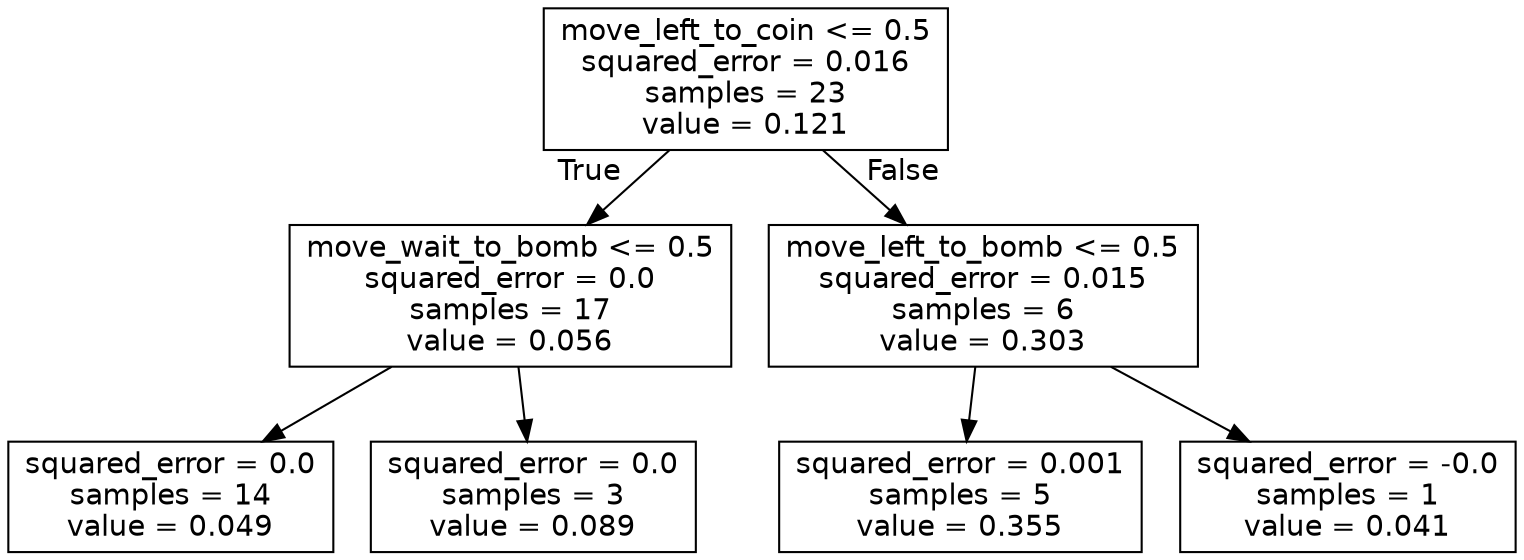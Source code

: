 digraph Tree {
node [shape=box, fontname="helvetica"] ;
edge [fontname="helvetica"] ;
0 [label="move_left_to_coin <= 0.5\nsquared_error = 0.016\nsamples = 23\nvalue = 0.121"] ;
1 [label="move_wait_to_bomb <= 0.5\nsquared_error = 0.0\nsamples = 17\nvalue = 0.056"] ;
0 -> 1 [labeldistance=2.5, labelangle=45, headlabel="True"] ;
2 [label="squared_error = 0.0\nsamples = 14\nvalue = 0.049"] ;
1 -> 2 ;
3 [label="squared_error = 0.0\nsamples = 3\nvalue = 0.089"] ;
1 -> 3 ;
4 [label="move_left_to_bomb <= 0.5\nsquared_error = 0.015\nsamples = 6\nvalue = 0.303"] ;
0 -> 4 [labeldistance=2.5, labelangle=-45, headlabel="False"] ;
5 [label="squared_error = 0.001\nsamples = 5\nvalue = 0.355"] ;
4 -> 5 ;
6 [label="squared_error = -0.0\nsamples = 1\nvalue = 0.041"] ;
4 -> 6 ;
}